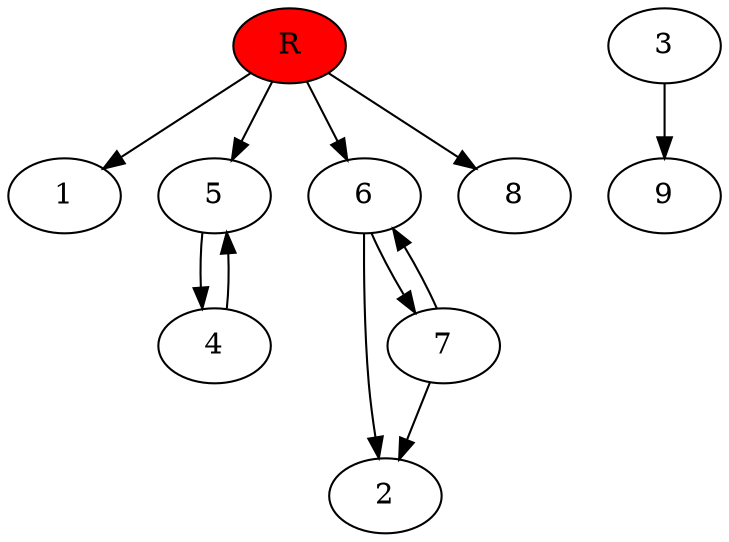 digraph prb21656 {
	1
	2
	3
	4
	5
	6
	7
	8
	R [fillcolor="#ff0000" style=filled]
	3 -> 9
	4 -> 5
	5 -> 4
	6 -> 2
	6 -> 7
	7 -> 2
	7 -> 6
	R -> 1
	R -> 5
	R -> 6
	R -> 8
}
